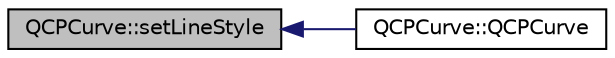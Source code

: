 digraph "QCPCurve::setLineStyle"
{
  edge [fontname="Helvetica",fontsize="10",labelfontname="Helvetica",labelfontsize="10"];
  node [fontname="Helvetica",fontsize="10",shape=record];
  rankdir="LR";
  Node300 [label="QCPCurve::setLineStyle",height=0.2,width=0.4,color="black", fillcolor="grey75", style="filled", fontcolor="black"];
  Node300 -> Node301 [dir="back",color="midnightblue",fontsize="10",style="solid",fontname="Helvetica"];
  Node301 [label="QCPCurve::QCPCurve",height=0.2,width=0.4,color="black", fillcolor="white", style="filled",URL="$class_q_c_p_curve.html#a36de58e2652b3fa47bdf9187d421d3ce"];
}
